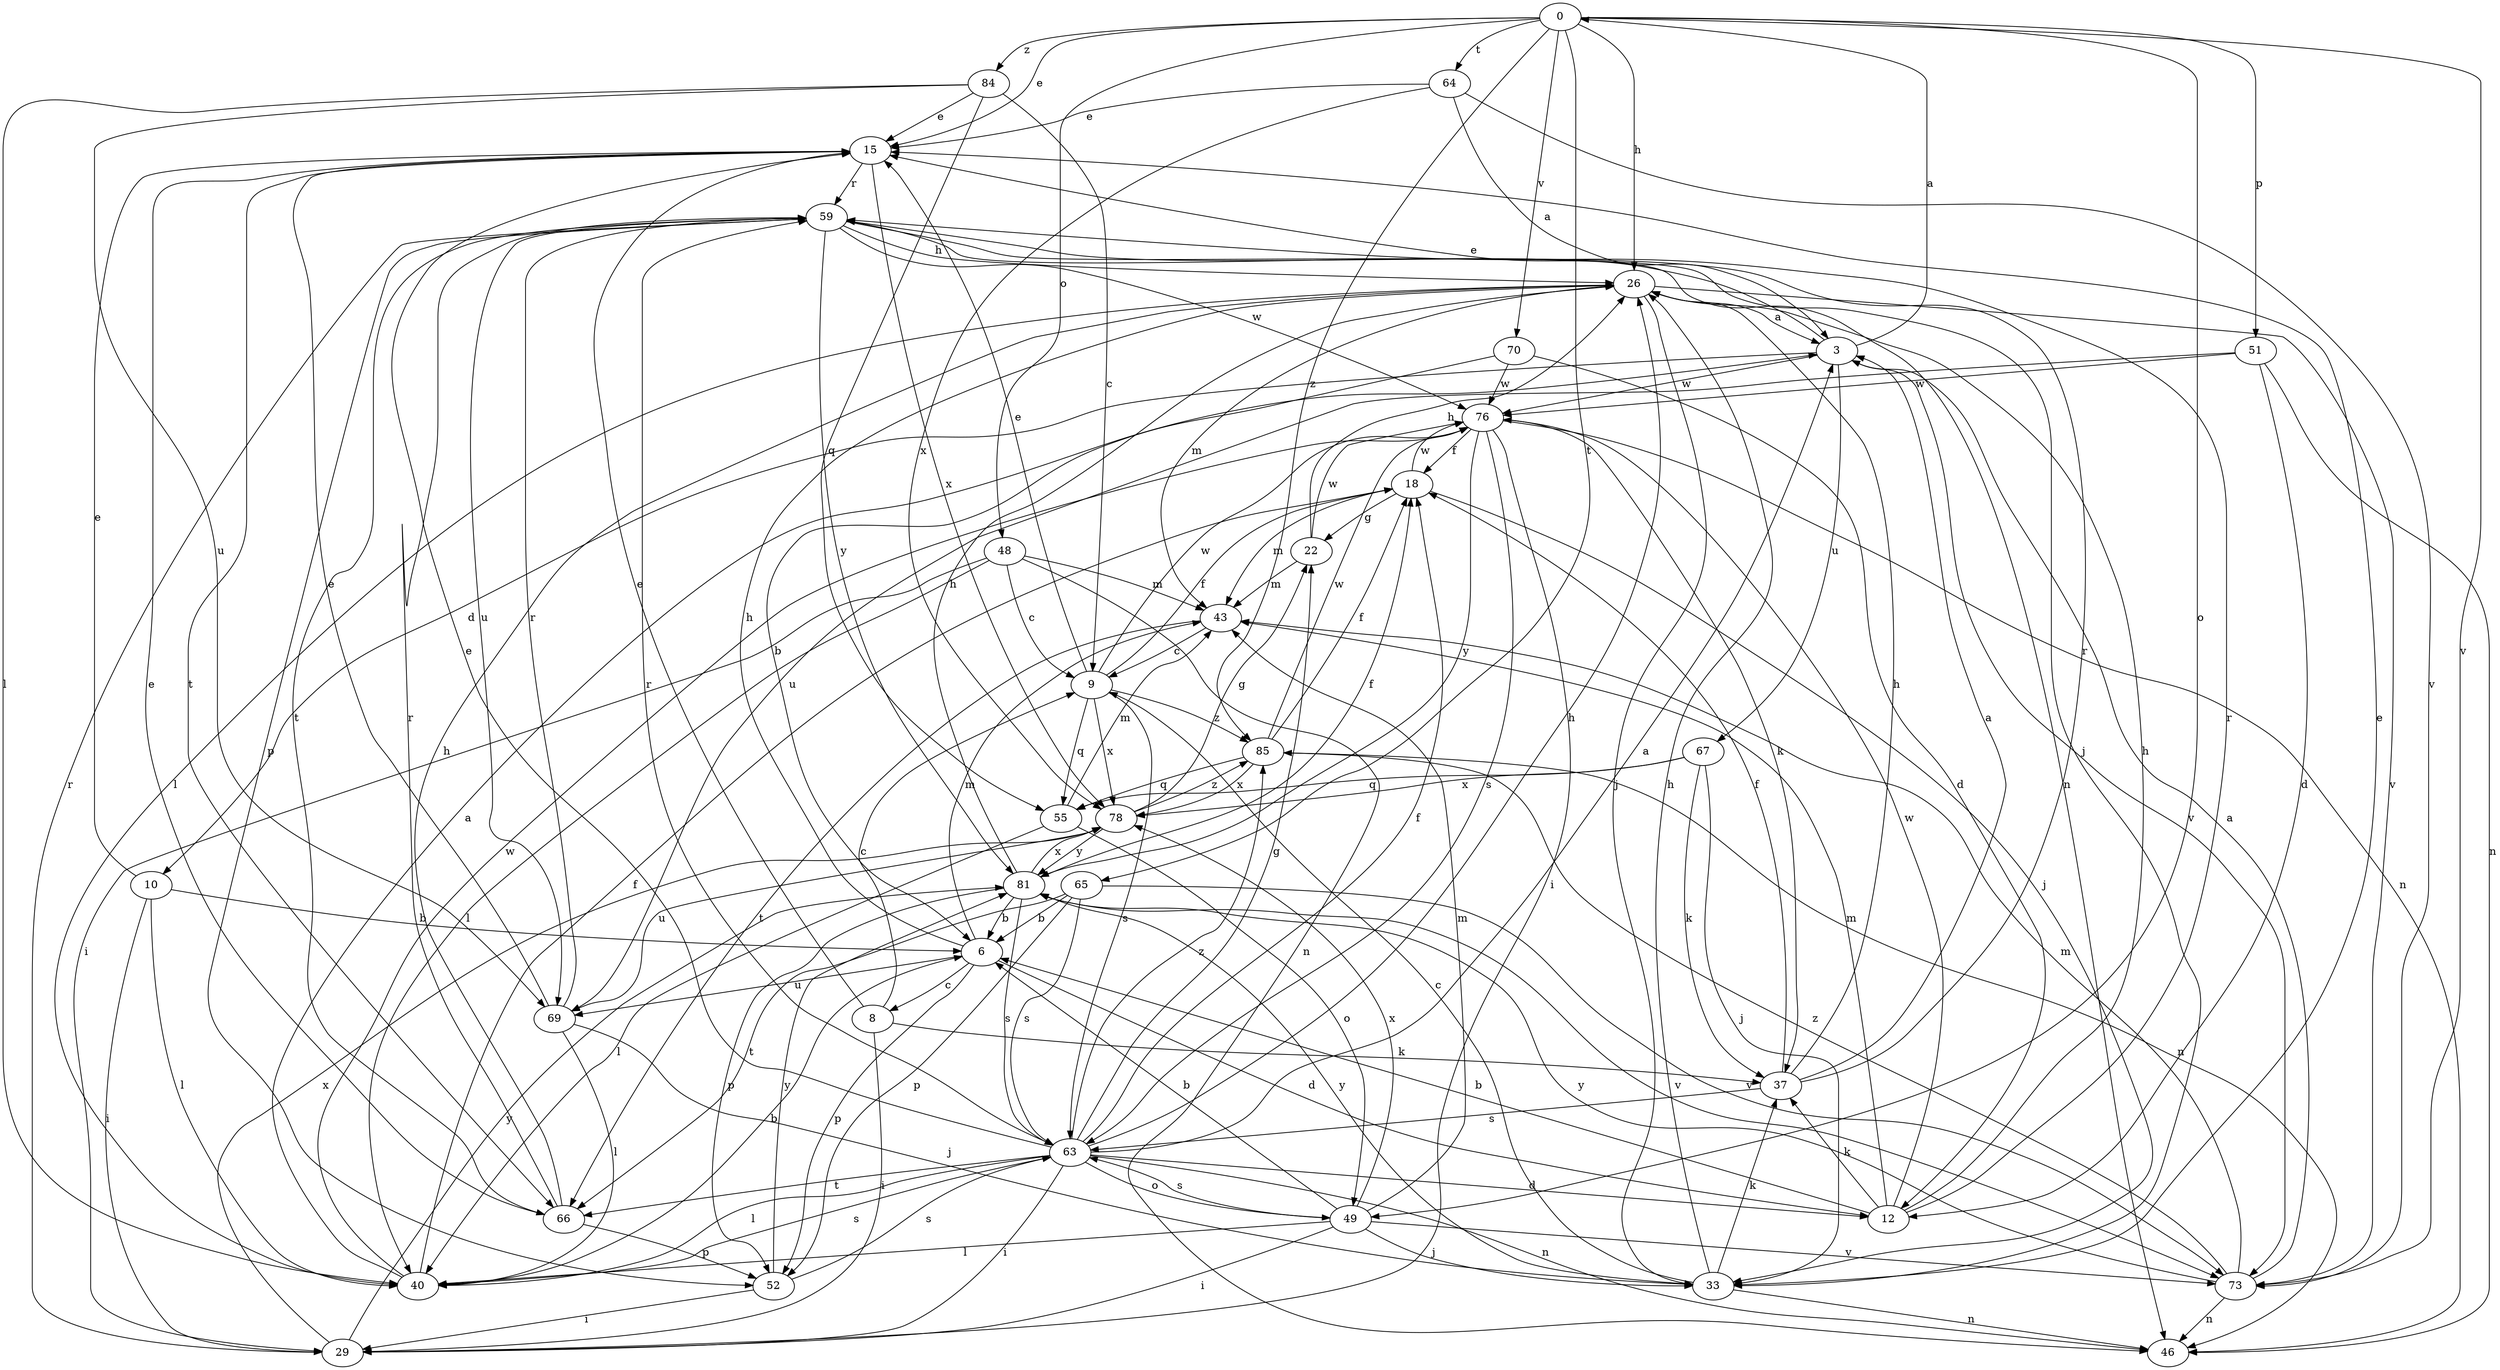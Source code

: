 strict digraph  {
0;
3;
6;
8;
9;
10;
12;
15;
18;
22;
26;
29;
33;
37;
40;
43;
46;
48;
49;
51;
52;
55;
59;
63;
64;
65;
66;
67;
69;
70;
73;
76;
78;
81;
84;
85;
0 -> 15  [label=e];
0 -> 26  [label=h];
0 -> 48  [label=o];
0 -> 49  [label=o];
0 -> 51  [label=p];
0 -> 64  [label=t];
0 -> 65  [label=t];
0 -> 70  [label=v];
0 -> 73  [label=v];
0 -> 84  [label=z];
0 -> 85  [label=z];
3 -> 0  [label=a];
3 -> 10  [label=d];
3 -> 15  [label=e];
3 -> 67  [label=u];
3 -> 73  [label=v];
3 -> 76  [label=w];
6 -> 8  [label=c];
6 -> 12  [label=d];
6 -> 26  [label=h];
6 -> 43  [label=m];
6 -> 52  [label=p];
6 -> 69  [label=u];
8 -> 9  [label=c];
8 -> 15  [label=e];
8 -> 29  [label=i];
8 -> 37  [label=k];
9 -> 15  [label=e];
9 -> 18  [label=f];
9 -> 55  [label=q];
9 -> 63  [label=s];
9 -> 76  [label=w];
9 -> 78  [label=x];
9 -> 85  [label=z];
10 -> 6  [label=b];
10 -> 15  [label=e];
10 -> 29  [label=i];
10 -> 40  [label=l];
12 -> 6  [label=b];
12 -> 26  [label=h];
12 -> 37  [label=k];
12 -> 43  [label=m];
12 -> 59  [label=r];
12 -> 76  [label=w];
15 -> 59  [label=r];
15 -> 66  [label=t];
15 -> 78  [label=x];
18 -> 22  [label=g];
18 -> 33  [label=j];
18 -> 43  [label=m];
18 -> 76  [label=w];
22 -> 26  [label=h];
22 -> 43  [label=m];
22 -> 76  [label=w];
26 -> 3  [label=a];
26 -> 33  [label=j];
26 -> 40  [label=l];
26 -> 43  [label=m];
26 -> 73  [label=v];
29 -> 59  [label=r];
29 -> 78  [label=x];
29 -> 81  [label=y];
33 -> 9  [label=c];
33 -> 15  [label=e];
33 -> 26  [label=h];
33 -> 37  [label=k];
33 -> 46  [label=n];
33 -> 81  [label=y];
37 -> 3  [label=a];
37 -> 18  [label=f];
37 -> 26  [label=h];
37 -> 59  [label=r];
37 -> 63  [label=s];
40 -> 3  [label=a];
40 -> 6  [label=b];
40 -> 18  [label=f];
40 -> 63  [label=s];
40 -> 76  [label=w];
43 -> 9  [label=c];
43 -> 66  [label=t];
48 -> 9  [label=c];
48 -> 29  [label=i];
48 -> 40  [label=l];
48 -> 43  [label=m];
48 -> 46  [label=n];
49 -> 6  [label=b];
49 -> 29  [label=i];
49 -> 33  [label=j];
49 -> 40  [label=l];
49 -> 43  [label=m];
49 -> 63  [label=s];
49 -> 73  [label=v];
49 -> 78  [label=x];
51 -> 12  [label=d];
51 -> 46  [label=n];
51 -> 69  [label=u];
51 -> 76  [label=w];
52 -> 29  [label=i];
52 -> 63  [label=s];
52 -> 81  [label=y];
55 -> 40  [label=l];
55 -> 43  [label=m];
55 -> 49  [label=o];
59 -> 26  [label=h];
59 -> 33  [label=j];
59 -> 46  [label=n];
59 -> 52  [label=p];
59 -> 66  [label=t];
59 -> 69  [label=u];
59 -> 76  [label=w];
59 -> 81  [label=y];
63 -> 3  [label=a];
63 -> 12  [label=d];
63 -> 15  [label=e];
63 -> 18  [label=f];
63 -> 22  [label=g];
63 -> 26  [label=h];
63 -> 29  [label=i];
63 -> 40  [label=l];
63 -> 46  [label=n];
63 -> 49  [label=o];
63 -> 59  [label=r];
63 -> 66  [label=t];
63 -> 85  [label=z];
64 -> 3  [label=a];
64 -> 15  [label=e];
64 -> 73  [label=v];
64 -> 78  [label=x];
65 -> 6  [label=b];
65 -> 52  [label=p];
65 -> 63  [label=s];
65 -> 66  [label=t];
65 -> 73  [label=v];
66 -> 15  [label=e];
66 -> 26  [label=h];
66 -> 52  [label=p];
66 -> 59  [label=r];
67 -> 33  [label=j];
67 -> 37  [label=k];
67 -> 55  [label=q];
67 -> 78  [label=x];
69 -> 15  [label=e];
69 -> 33  [label=j];
69 -> 40  [label=l];
69 -> 59  [label=r];
70 -> 6  [label=b];
70 -> 12  [label=d];
70 -> 76  [label=w];
73 -> 3  [label=a];
73 -> 43  [label=m];
73 -> 46  [label=n];
73 -> 81  [label=y];
73 -> 85  [label=z];
76 -> 18  [label=f];
76 -> 29  [label=i];
76 -> 37  [label=k];
76 -> 46  [label=n];
76 -> 63  [label=s];
76 -> 81  [label=y];
78 -> 22  [label=g];
78 -> 69  [label=u];
78 -> 81  [label=y];
78 -> 85  [label=z];
81 -> 6  [label=b];
81 -> 18  [label=f];
81 -> 26  [label=h];
81 -> 52  [label=p];
81 -> 63  [label=s];
81 -> 73  [label=v];
81 -> 78  [label=x];
84 -> 9  [label=c];
84 -> 15  [label=e];
84 -> 40  [label=l];
84 -> 55  [label=q];
84 -> 69  [label=u];
85 -> 18  [label=f];
85 -> 46  [label=n];
85 -> 55  [label=q];
85 -> 76  [label=w];
85 -> 78  [label=x];
}
